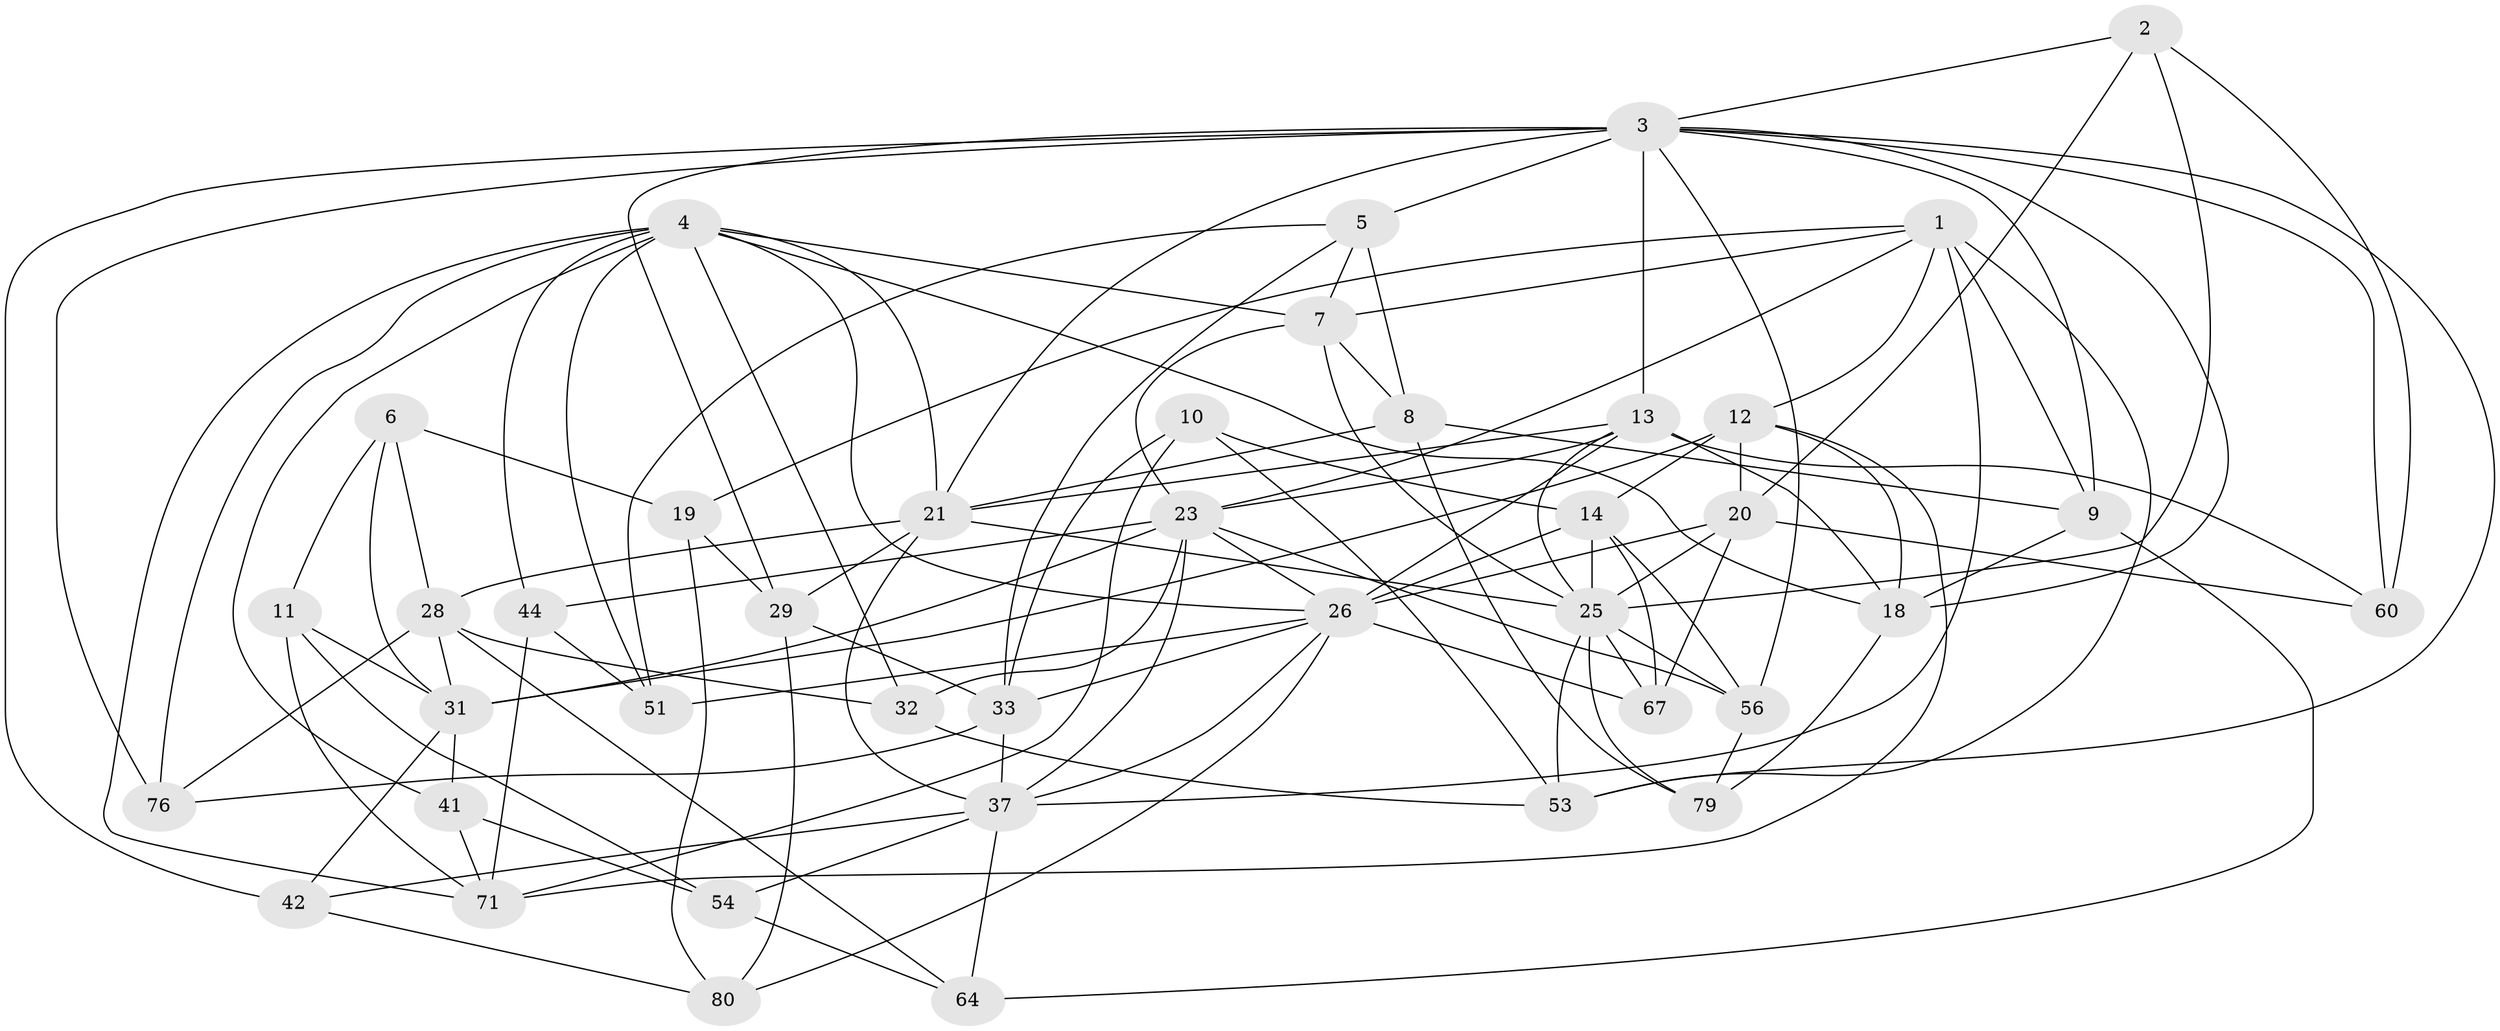// original degree distribution, {4: 1.0}
// Generated by graph-tools (version 1.1) at 2025/16/03/09/25 04:16:39]
// undirected, 41 vertices, 117 edges
graph export_dot {
graph [start="1"]
  node [color=gray90,style=filled];
  1 [super="+55+45"];
  2;
  3 [super="+46+39"];
  4 [super="+24+15"];
  5 [super="+40"];
  6;
  7 [super="+22"];
  8 [super="+49"];
  9 [super="+16"];
  10;
  11;
  12 [super="+50"];
  13 [super="+17+77"];
  14 [super="+69"];
  18 [super="+59"];
  19;
  20 [super="+52"];
  21 [super="+27"];
  23 [super="+65+47+61"];
  25 [super="+48+36"];
  26 [super="+57+35+81"];
  28 [super="+68"];
  29 [super="+38"];
  31 [super="+73"];
  32;
  33 [super="+43"];
  37 [super="+63+75"];
  41;
  42;
  44;
  51;
  53 [super="+83"];
  54;
  56 [super="+62"];
  60;
  64;
  67;
  71 [super="+72"];
  76;
  79;
  80;
  1 -- 12;
  1 -- 37;
  1 -- 19;
  1 -- 7;
  1 -- 53 [weight=2];
  1 -- 9;
  1 -- 23;
  2 -- 60;
  2 -- 25;
  2 -- 20;
  2 -- 3;
  3 -- 18;
  3 -- 76;
  3 -- 13 [weight=2];
  3 -- 53;
  3 -- 56 [weight=2];
  3 -- 29 [weight=2];
  3 -- 5 [weight=2];
  3 -- 21;
  3 -- 42;
  3 -- 60;
  3 -- 9;
  4 -- 44;
  4 -- 51;
  4 -- 21;
  4 -- 26;
  4 -- 32;
  4 -- 18;
  4 -- 7;
  4 -- 41;
  4 -- 76;
  4 -- 71;
  5 -- 8;
  5 -- 33;
  5 -- 51;
  5 -- 7;
  6 -- 19;
  6 -- 11;
  6 -- 31;
  6 -- 28;
  7 -- 8;
  7 -- 25;
  7 -- 23;
  8 -- 9 [weight=2];
  8 -- 79;
  8 -- 21;
  9 -- 18;
  9 -- 64;
  10 -- 71;
  10 -- 53;
  10 -- 33;
  10 -- 14;
  11 -- 54;
  11 -- 71;
  11 -- 31;
  12 -- 71;
  12 -- 31;
  12 -- 18;
  12 -- 20;
  12 -- 14;
  13 -- 21;
  13 -- 18;
  13 -- 23;
  13 -- 25;
  13 -- 26;
  13 -- 60;
  14 -- 26;
  14 -- 67;
  14 -- 56;
  14 -- 25;
  18 -- 79;
  19 -- 29;
  19 -- 80;
  20 -- 60;
  20 -- 26;
  20 -- 67;
  20 -- 25;
  21 -- 28;
  21 -- 37;
  21 -- 25;
  21 -- 29;
  23 -- 37;
  23 -- 31 [weight=2];
  23 -- 26;
  23 -- 44;
  23 -- 32;
  23 -- 56;
  25 -- 53;
  25 -- 79;
  25 -- 56;
  25 -- 67;
  26 -- 80;
  26 -- 67;
  26 -- 37;
  26 -- 33;
  26 -- 51;
  28 -- 32;
  28 -- 76;
  28 -- 64;
  28 -- 31;
  29 -- 33;
  29 -- 80;
  31 -- 42;
  31 -- 41;
  32 -- 53;
  33 -- 76;
  33 -- 37;
  37 -- 54;
  37 -- 64;
  37 -- 42;
  41 -- 54;
  41 -- 71;
  42 -- 80;
  44 -- 51;
  44 -- 71;
  54 -- 64;
  56 -- 79;
}
